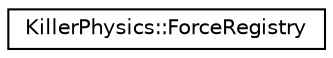 digraph "Graphical Class Hierarchy"
{
  edge [fontname="Helvetica",fontsize="10",labelfontname="Helvetica",labelfontsize="10"];
  node [fontname="Helvetica",fontsize="10",shape=record];
  rankdir="LR";
  Node0 [label="KillerPhysics::ForceRegistry",height=0.2,width=0.4,color="black", fillcolor="white", style="filled",URL="$class_killer_physics_1_1_force_registry.html"];
}
